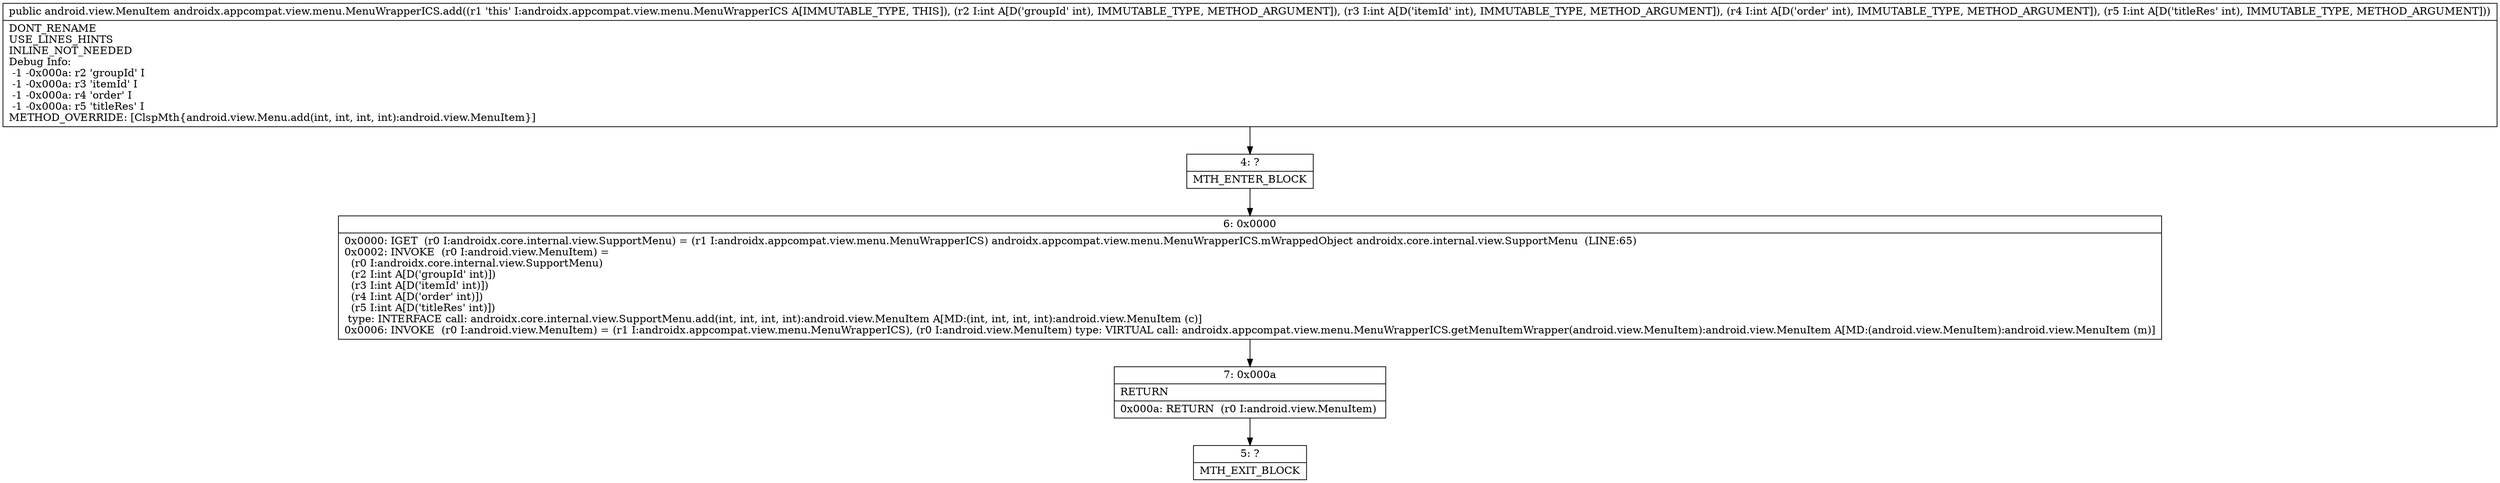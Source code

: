 digraph "CFG forandroidx.appcompat.view.menu.MenuWrapperICS.add(IIII)Landroid\/view\/MenuItem;" {
Node_4 [shape=record,label="{4\:\ ?|MTH_ENTER_BLOCK\l}"];
Node_6 [shape=record,label="{6\:\ 0x0000|0x0000: IGET  (r0 I:androidx.core.internal.view.SupportMenu) = (r1 I:androidx.appcompat.view.menu.MenuWrapperICS) androidx.appcompat.view.menu.MenuWrapperICS.mWrappedObject androidx.core.internal.view.SupportMenu  (LINE:65)\l0x0002: INVOKE  (r0 I:android.view.MenuItem) = \l  (r0 I:androidx.core.internal.view.SupportMenu)\l  (r2 I:int A[D('groupId' int)])\l  (r3 I:int A[D('itemId' int)])\l  (r4 I:int A[D('order' int)])\l  (r5 I:int A[D('titleRes' int)])\l type: INTERFACE call: androidx.core.internal.view.SupportMenu.add(int, int, int, int):android.view.MenuItem A[MD:(int, int, int, int):android.view.MenuItem (c)]\l0x0006: INVOKE  (r0 I:android.view.MenuItem) = (r1 I:androidx.appcompat.view.menu.MenuWrapperICS), (r0 I:android.view.MenuItem) type: VIRTUAL call: androidx.appcompat.view.menu.MenuWrapperICS.getMenuItemWrapper(android.view.MenuItem):android.view.MenuItem A[MD:(android.view.MenuItem):android.view.MenuItem (m)]\l}"];
Node_7 [shape=record,label="{7\:\ 0x000a|RETURN\l|0x000a: RETURN  (r0 I:android.view.MenuItem) \l}"];
Node_5 [shape=record,label="{5\:\ ?|MTH_EXIT_BLOCK\l}"];
MethodNode[shape=record,label="{public android.view.MenuItem androidx.appcompat.view.menu.MenuWrapperICS.add((r1 'this' I:androidx.appcompat.view.menu.MenuWrapperICS A[IMMUTABLE_TYPE, THIS]), (r2 I:int A[D('groupId' int), IMMUTABLE_TYPE, METHOD_ARGUMENT]), (r3 I:int A[D('itemId' int), IMMUTABLE_TYPE, METHOD_ARGUMENT]), (r4 I:int A[D('order' int), IMMUTABLE_TYPE, METHOD_ARGUMENT]), (r5 I:int A[D('titleRes' int), IMMUTABLE_TYPE, METHOD_ARGUMENT]))  | DONT_RENAME\lUSE_LINES_HINTS\lINLINE_NOT_NEEDED\lDebug Info:\l  \-1 \-0x000a: r2 'groupId' I\l  \-1 \-0x000a: r3 'itemId' I\l  \-1 \-0x000a: r4 'order' I\l  \-1 \-0x000a: r5 'titleRes' I\lMETHOD_OVERRIDE: [ClspMth\{android.view.Menu.add(int, int, int, int):android.view.MenuItem\}]\l}"];
MethodNode -> Node_4;Node_4 -> Node_6;
Node_6 -> Node_7;
Node_7 -> Node_5;
}

